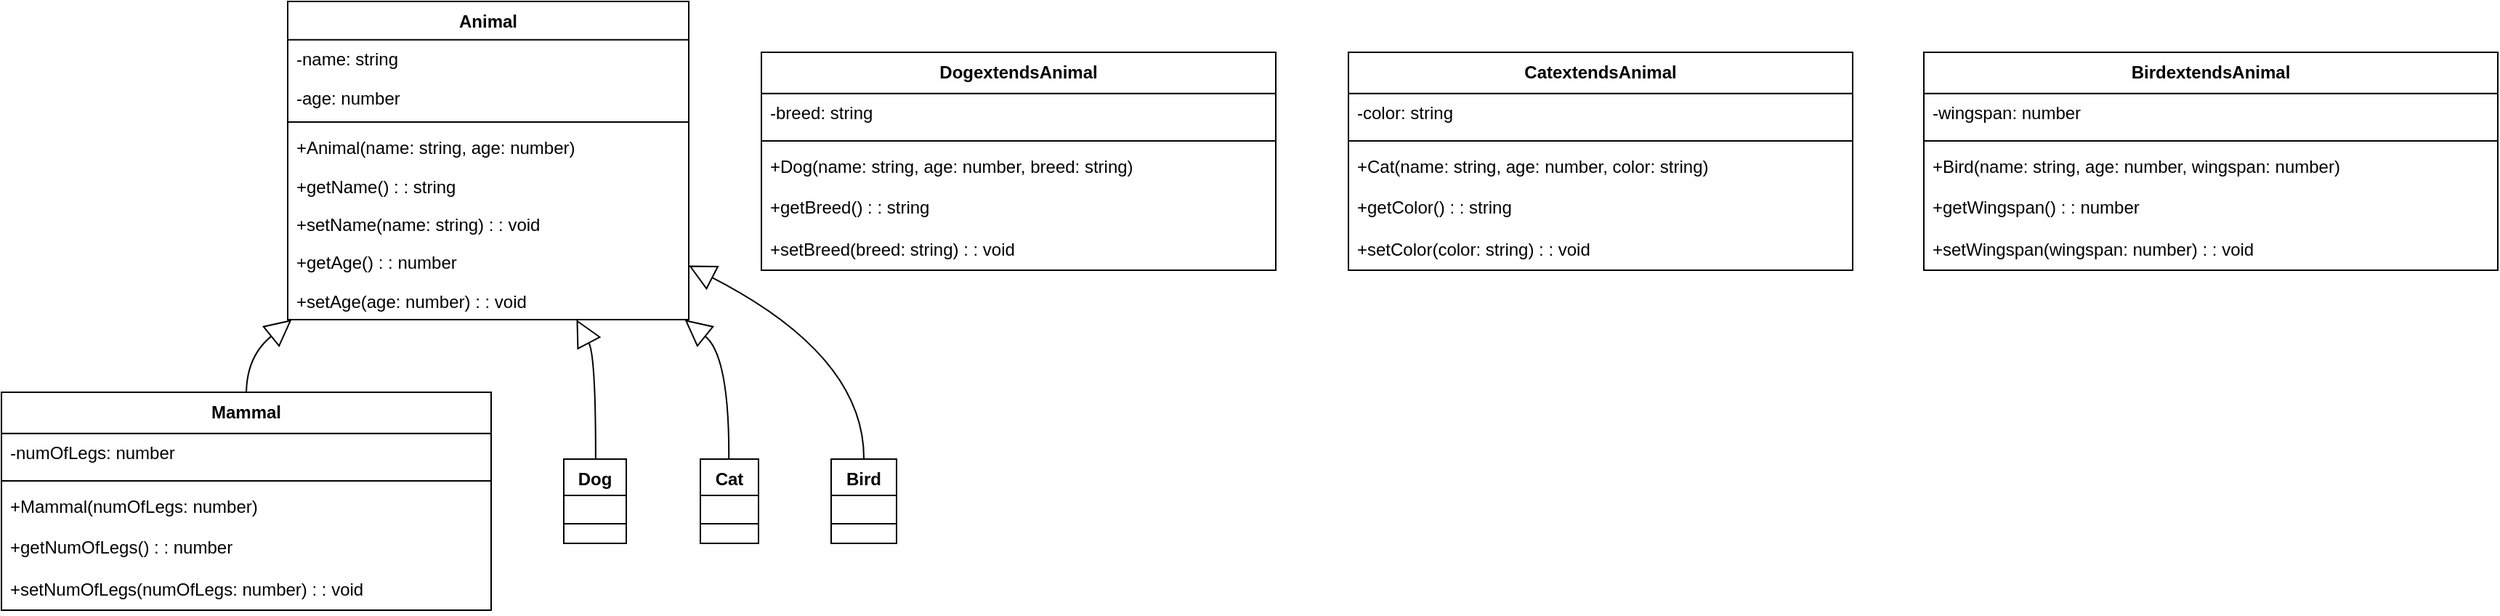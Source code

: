 <mxfile version="24.7.7">
  <diagram name="Página-1" id="XVAwLHbZXe2IPgv1r1rB">
    <mxGraphModel>
      <root>
        <mxCell id="0" />
        <mxCell id="1" parent="0" />
        <mxCell id="2" value="Animal" style="swimlane;fontStyle=1;align=center;verticalAlign=top;childLayout=stackLayout;horizontal=1;startSize=26.375;horizontalStack=0;resizeParent=1;resizeParentMax=0;resizeLast=0;collapsible=0;marginBottom=0;" vertex="1" parent="1">
          <mxGeometry x="205" y="8" width="276" height="219" as="geometry" />
        </mxCell>
        <mxCell id="3" value="-name: string" style="text;strokeColor=none;fillColor=none;align=left;verticalAlign=top;spacingLeft=4;spacingRight=4;overflow=hidden;rotatable=0;points=[[0,0.5],[1,0.5]];portConstraint=eastwest;" vertex="1" parent="2">
          <mxGeometry y="26" width="276" height="26" as="geometry" />
        </mxCell>
        <mxCell id="4" value="-age: number" style="text;strokeColor=none;fillColor=none;align=left;verticalAlign=top;spacingLeft=4;spacingRight=4;overflow=hidden;rotatable=0;points=[[0,0.5],[1,0.5]];portConstraint=eastwest;" vertex="1" parent="2">
          <mxGeometry y="53" width="276" height="26" as="geometry" />
        </mxCell>
        <mxCell id="5" style="line;strokeWidth=1;fillColor=none;align=left;verticalAlign=middle;spacingTop=-1;spacingLeft=3;spacingRight=3;rotatable=0;labelPosition=right;points=[];portConstraint=eastwest;strokeColor=inherit;" vertex="1" parent="2">
          <mxGeometry y="79" width="276" height="8" as="geometry" />
        </mxCell>
        <mxCell id="6" value="+Animal(name: string, age: number)" style="text;strokeColor=none;fillColor=none;align=left;verticalAlign=top;spacingLeft=4;spacingRight=4;overflow=hidden;rotatable=0;points=[[0,0.5],[1,0.5]];portConstraint=eastwest;" vertex="1" parent="2">
          <mxGeometry y="87" width="276" height="26" as="geometry" />
        </mxCell>
        <mxCell id="7" value="+getName() : : string" style="text;strokeColor=none;fillColor=none;align=left;verticalAlign=top;spacingLeft=4;spacingRight=4;overflow=hidden;rotatable=0;points=[[0,0.5],[1,0.5]];portConstraint=eastwest;" vertex="1" parent="2">
          <mxGeometry y="114" width="276" height="26" as="geometry" />
        </mxCell>
        <mxCell id="8" value="+setName(name: string) : : void" style="text;strokeColor=none;fillColor=none;align=left;verticalAlign=top;spacingLeft=4;spacingRight=4;overflow=hidden;rotatable=0;points=[[0,0.5],[1,0.5]];portConstraint=eastwest;" vertex="1" parent="2">
          <mxGeometry y="140" width="276" height="26" as="geometry" />
        </mxCell>
        <mxCell id="9" value="+getAge() : : number" style="text;strokeColor=none;fillColor=none;align=left;verticalAlign=top;spacingLeft=4;spacingRight=4;overflow=hidden;rotatable=0;points=[[0,0.5],[1,0.5]];portConstraint=eastwest;" vertex="1" parent="2">
          <mxGeometry y="166" width="276" height="26" as="geometry" />
        </mxCell>
        <mxCell id="10" value="+setAge(age: number) : : void" style="text;strokeColor=none;fillColor=none;align=left;verticalAlign=top;spacingLeft=4;spacingRight=4;overflow=hidden;rotatable=0;points=[[0,0.5],[1,0.5]];portConstraint=eastwest;" vertex="1" parent="2">
          <mxGeometry y="193" width="276" height="26" as="geometry" />
        </mxCell>
        <mxCell id="11" value="Mammal" style="swimlane;fontStyle=1;align=center;verticalAlign=top;childLayout=stackLayout;horizontal=1;startSize=28.4;horizontalStack=0;resizeParent=1;resizeParentMax=0;resizeLast=0;collapsible=0;marginBottom=0;" vertex="1" parent="1">
          <mxGeometry x="8" y="277" width="337" height="150" as="geometry" />
        </mxCell>
        <mxCell id="12" value="-numOfLegs: number" style="text;strokeColor=none;fillColor=none;align=left;verticalAlign=top;spacingLeft=4;spacingRight=4;overflow=hidden;rotatable=0;points=[[0,0.5],[1,0.5]];portConstraint=eastwest;" vertex="1" parent="11">
          <mxGeometry y="28" width="337" height="28" as="geometry" />
        </mxCell>
        <mxCell id="13" style="line;strokeWidth=1;fillColor=none;align=left;verticalAlign=middle;spacingTop=-1;spacingLeft=3;spacingRight=3;rotatable=0;labelPosition=right;points=[];portConstraint=eastwest;strokeColor=inherit;" vertex="1" parent="11">
          <mxGeometry y="57" width="337" height="8" as="geometry" />
        </mxCell>
        <mxCell id="14" value="+Mammal(numOfLegs: number)" style="text;strokeColor=none;fillColor=none;align=left;verticalAlign=top;spacingLeft=4;spacingRight=4;overflow=hidden;rotatable=0;points=[[0,0.5],[1,0.5]];portConstraint=eastwest;" vertex="1" parent="11">
          <mxGeometry y="65" width="337" height="28" as="geometry" />
        </mxCell>
        <mxCell id="15" value="+getNumOfLegs() : : number" style="text;strokeColor=none;fillColor=none;align=left;verticalAlign=top;spacingLeft=4;spacingRight=4;overflow=hidden;rotatable=0;points=[[0,0.5],[1,0.5]];portConstraint=eastwest;" vertex="1" parent="11">
          <mxGeometry y="93" width="337" height="28" as="geometry" />
        </mxCell>
        <mxCell id="16" value="+setNumOfLegs(numOfLegs: number) : : void" style="text;strokeColor=none;fillColor=none;align=left;verticalAlign=top;spacingLeft=4;spacingRight=4;overflow=hidden;rotatable=0;points=[[0,0.5],[1,0.5]];portConstraint=eastwest;" vertex="1" parent="11">
          <mxGeometry y="122" width="337" height="28" as="geometry" />
        </mxCell>
        <mxCell id="17" value="DogextendsAnimal" style="swimlane;fontStyle=1;align=center;verticalAlign=top;childLayout=stackLayout;horizontal=1;startSize=28.4;horizontalStack=0;resizeParent=1;resizeParentMax=0;resizeLast=0;collapsible=0;marginBottom=0;" vertex="1" parent="1">
          <mxGeometry x="531" y="43" width="354" height="150" as="geometry" />
        </mxCell>
        <mxCell id="18" value="-breed: string" style="text;strokeColor=none;fillColor=none;align=left;verticalAlign=top;spacingLeft=4;spacingRight=4;overflow=hidden;rotatable=0;points=[[0,0.5],[1,0.5]];portConstraint=eastwest;" vertex="1" parent="17">
          <mxGeometry y="28" width="354" height="28" as="geometry" />
        </mxCell>
        <mxCell id="19" style="line;strokeWidth=1;fillColor=none;align=left;verticalAlign=middle;spacingTop=-1;spacingLeft=3;spacingRight=3;rotatable=0;labelPosition=right;points=[];portConstraint=eastwest;strokeColor=inherit;" vertex="1" parent="17">
          <mxGeometry y="57" width="354" height="8" as="geometry" />
        </mxCell>
        <mxCell id="20" value="+Dog(name: string, age: number, breed: string)" style="text;strokeColor=none;fillColor=none;align=left;verticalAlign=top;spacingLeft=4;spacingRight=4;overflow=hidden;rotatable=0;points=[[0,0.5],[1,0.5]];portConstraint=eastwest;" vertex="1" parent="17">
          <mxGeometry y="65" width="354" height="28" as="geometry" />
        </mxCell>
        <mxCell id="21" value="+getBreed() : : string" style="text;strokeColor=none;fillColor=none;align=left;verticalAlign=top;spacingLeft=4;spacingRight=4;overflow=hidden;rotatable=0;points=[[0,0.5],[1,0.5]];portConstraint=eastwest;" vertex="1" parent="17">
          <mxGeometry y="93" width="354" height="28" as="geometry" />
        </mxCell>
        <mxCell id="22" value="+setBreed(breed: string) : : void" style="text;strokeColor=none;fillColor=none;align=left;verticalAlign=top;spacingLeft=4;spacingRight=4;overflow=hidden;rotatable=0;points=[[0,0.5],[1,0.5]];portConstraint=eastwest;" vertex="1" parent="17">
          <mxGeometry y="122" width="354" height="28" as="geometry" />
        </mxCell>
        <mxCell id="23" value="CatextendsAnimal" style="swimlane;fontStyle=1;align=center;verticalAlign=top;childLayout=stackLayout;horizontal=1;startSize=28.4;horizontalStack=0;resizeParent=1;resizeParentMax=0;resizeLast=0;collapsible=0;marginBottom=0;" vertex="1" parent="1">
          <mxGeometry x="935" y="43" width="347" height="150" as="geometry" />
        </mxCell>
        <mxCell id="24" value="-color: string" style="text;strokeColor=none;fillColor=none;align=left;verticalAlign=top;spacingLeft=4;spacingRight=4;overflow=hidden;rotatable=0;points=[[0,0.5],[1,0.5]];portConstraint=eastwest;" vertex="1" parent="23">
          <mxGeometry y="28" width="347" height="28" as="geometry" />
        </mxCell>
        <mxCell id="25" style="line;strokeWidth=1;fillColor=none;align=left;verticalAlign=middle;spacingTop=-1;spacingLeft=3;spacingRight=3;rotatable=0;labelPosition=right;points=[];portConstraint=eastwest;strokeColor=inherit;" vertex="1" parent="23">
          <mxGeometry y="57" width="347" height="8" as="geometry" />
        </mxCell>
        <mxCell id="26" value="+Cat(name: string, age: number, color: string)" style="text;strokeColor=none;fillColor=none;align=left;verticalAlign=top;spacingLeft=4;spacingRight=4;overflow=hidden;rotatable=0;points=[[0,0.5],[1,0.5]];portConstraint=eastwest;" vertex="1" parent="23">
          <mxGeometry y="65" width="347" height="28" as="geometry" />
        </mxCell>
        <mxCell id="27" value="+getColor() : : string" style="text;strokeColor=none;fillColor=none;align=left;verticalAlign=top;spacingLeft=4;spacingRight=4;overflow=hidden;rotatable=0;points=[[0,0.5],[1,0.5]];portConstraint=eastwest;" vertex="1" parent="23">
          <mxGeometry y="93" width="347" height="28" as="geometry" />
        </mxCell>
        <mxCell id="28" value="+setColor(color: string) : : void" style="text;strokeColor=none;fillColor=none;align=left;verticalAlign=top;spacingLeft=4;spacingRight=4;overflow=hidden;rotatable=0;points=[[0,0.5],[1,0.5]];portConstraint=eastwest;" vertex="1" parent="23">
          <mxGeometry y="122" width="347" height="28" as="geometry" />
        </mxCell>
        <mxCell id="29" value="BirdextendsAnimal" style="swimlane;fontStyle=1;align=center;verticalAlign=top;childLayout=stackLayout;horizontal=1;startSize=28.4;horizontalStack=0;resizeParent=1;resizeParentMax=0;resizeLast=0;collapsible=0;marginBottom=0;" vertex="1" parent="1">
          <mxGeometry x="1331" y="43" width="395" height="150" as="geometry" />
        </mxCell>
        <mxCell id="30" value="-wingspan: number" style="text;strokeColor=none;fillColor=none;align=left;verticalAlign=top;spacingLeft=4;spacingRight=4;overflow=hidden;rotatable=0;points=[[0,0.5],[1,0.5]];portConstraint=eastwest;" vertex="1" parent="29">
          <mxGeometry y="28" width="395" height="28" as="geometry" />
        </mxCell>
        <mxCell id="31" style="line;strokeWidth=1;fillColor=none;align=left;verticalAlign=middle;spacingTop=-1;spacingLeft=3;spacingRight=3;rotatable=0;labelPosition=right;points=[];portConstraint=eastwest;strokeColor=inherit;" vertex="1" parent="29">
          <mxGeometry y="57" width="395" height="8" as="geometry" />
        </mxCell>
        <mxCell id="32" value="+Bird(name: string, age: number, wingspan: number)" style="text;strokeColor=none;fillColor=none;align=left;verticalAlign=top;spacingLeft=4;spacingRight=4;overflow=hidden;rotatable=0;points=[[0,0.5],[1,0.5]];portConstraint=eastwest;" vertex="1" parent="29">
          <mxGeometry y="65" width="395" height="28" as="geometry" />
        </mxCell>
        <mxCell id="33" value="+getWingspan() : : number" style="text;strokeColor=none;fillColor=none;align=left;verticalAlign=top;spacingLeft=4;spacingRight=4;overflow=hidden;rotatable=0;points=[[0,0.5],[1,0.5]];portConstraint=eastwest;" vertex="1" parent="29">
          <mxGeometry y="93" width="395" height="28" as="geometry" />
        </mxCell>
        <mxCell id="34" value="+setWingspan(wingspan: number) : : void" style="text;strokeColor=none;fillColor=none;align=left;verticalAlign=top;spacingLeft=4;spacingRight=4;overflow=hidden;rotatable=0;points=[[0,0.5],[1,0.5]];portConstraint=eastwest;" vertex="1" parent="29">
          <mxGeometry y="122" width="395" height="28" as="geometry" />
        </mxCell>
        <mxCell id="35" value="Dog" style="swimlane;fontStyle=1;align=center;verticalAlign=top;childLayout=stackLayout;horizontal=1;startSize=25;horizontalStack=0;resizeParent=1;resizeParentMax=0;resizeLast=0;collapsible=0;marginBottom=0;" vertex="1" parent="1">
          <mxGeometry x="395" y="323" width="43" height="58" as="geometry" />
        </mxCell>
        <mxCell id="36" style="line;strokeWidth=1;fillColor=none;align=left;verticalAlign=middle;spacingTop=-1;spacingLeft=3;spacingRight=3;rotatable=0;labelPosition=right;points=[];portConstraint=eastwest;strokeColor=inherit;" vertex="1" parent="35">
          <mxGeometry y="38" width="43" height="13" as="geometry" />
        </mxCell>
        <mxCell id="37" value="Cat" style="swimlane;fontStyle=1;align=center;verticalAlign=top;childLayout=stackLayout;horizontal=1;startSize=25;horizontalStack=0;resizeParent=1;resizeParentMax=0;resizeLast=0;collapsible=0;marginBottom=0;" vertex="1" parent="1">
          <mxGeometry x="489" y="323" width="40" height="58" as="geometry" />
        </mxCell>
        <mxCell id="38" style="line;strokeWidth=1;fillColor=none;align=left;verticalAlign=middle;spacingTop=-1;spacingLeft=3;spacingRight=3;rotatable=0;labelPosition=right;points=[];portConstraint=eastwest;strokeColor=inherit;" vertex="1" parent="37">
          <mxGeometry y="38" width="40" height="13" as="geometry" />
        </mxCell>
        <mxCell id="39" value="Bird" style="swimlane;fontStyle=1;align=center;verticalAlign=top;childLayout=stackLayout;horizontal=1;startSize=25;horizontalStack=0;resizeParent=1;resizeParentMax=0;resizeLast=0;collapsible=0;marginBottom=0;" vertex="1" parent="1">
          <mxGeometry x="579" y="323" width="45" height="58" as="geometry" />
        </mxCell>
        <mxCell id="40" style="line;strokeWidth=1;fillColor=none;align=left;verticalAlign=middle;spacingTop=-1;spacingLeft=3;spacingRight=3;rotatable=0;labelPosition=right;points=[];portConstraint=eastwest;strokeColor=inherit;" vertex="1" parent="39">
          <mxGeometry y="38" width="45" height="13" as="geometry" />
        </mxCell>
        <mxCell id="41" value="" style="curved=1;startArrow=block;startSize=16;startFill=0;endArrow=none;exitX=0.01;exitY=1;entryX=0.5;entryY=0;" edge="1" parent="1" source="2" target="11">
          <mxGeometry relative="1" as="geometry">
            <Array as="points">
              <mxPoint x="177" y="252" />
            </Array>
          </mxGeometry>
        </mxCell>
        <mxCell id="42" value="" style="curved=1;startArrow=block;startSize=16;startFill=0;endArrow=none;exitX=0.72;exitY=1;entryX=0.51;entryY=0;" edge="1" parent="1" source="2" target="35">
          <mxGeometry relative="1" as="geometry">
            <Array as="points">
              <mxPoint x="417" y="252" />
            </Array>
          </mxGeometry>
        </mxCell>
        <mxCell id="43" value="" style="curved=1;startArrow=block;startSize=16;startFill=0;endArrow=none;exitX=0.99;exitY=1;entryX=0.49;entryY=0;" edge="1" parent="1" source="2" target="37">
          <mxGeometry relative="1" as="geometry">
            <Array as="points">
              <mxPoint x="509" y="252" />
            </Array>
          </mxGeometry>
        </mxCell>
        <mxCell id="44" value="" style="curved=1;startArrow=block;startSize=16;startFill=0;endArrow=none;exitX=1;exitY=0.83;entryX=0.5;entryY=0;" edge="1" parent="1" source="2" target="39">
          <mxGeometry relative="1" as="geometry">
            <Array as="points">
              <mxPoint x="602" y="252" />
            </Array>
          </mxGeometry>
        </mxCell>
      </root>
    </mxGraphModel>
  </diagram>
</mxfile>
